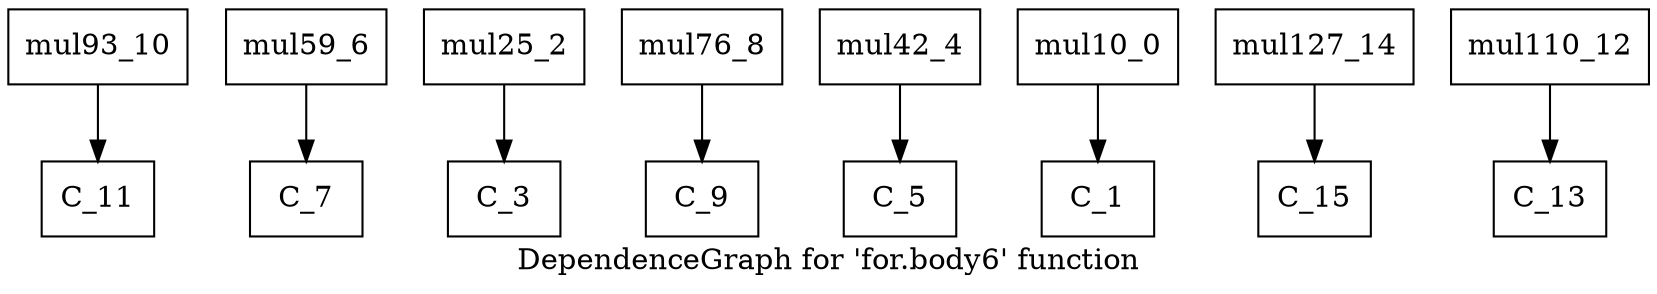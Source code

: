 digraph G {
	label="DependenceGraph for 'for.body6' function";
	Node0x8a4d9a8[shape=record,label="{mul93_10}"];
	Node0x8a4d9a8 -> Node0x8a50190;
	Node0x8a4de90[shape=record,label="{mul59_6}"];
	Node0x8a4de90 -> Node0x8a54170;
	Node0x8a4e580[shape=record,label="{C_3}"];
	Node0x8a4e8d0[shape=record,label="{C_9}"];
	Node0x8a4f080[shape=record,label="{mul25_2}"];
	Node0x8a4f080 -> Node0x8a4e580;
	Node0x8a4f5c0[shape=record,label="{C_5}"];
	Node0x8a4fb38[shape=record,label="{C_1}"];
	Node0x8a50038[shape=record,label="{mul42_4}"];
	Node0x8a50038 -> Node0x8a4f5c0;
	Node0x8a50190[shape=record,label="{C_11}"];
	Node0x8a50fc0[shape=record,label="{mul76_8}"];
	Node0x8a50fc0 -> Node0x8a4e8d0;
	Node0x8a510f8[shape=record,label="{C_15}"];
	Node0x8a514e0[shape=record,label="{mul110_12}"];
	Node0x8a514e0 -> Node0x8a53fa0;
	Node0x8a52950[shape=record,label="{mul127_14}"];
	Node0x8a52950 -> Node0x8a510f8;
	Node0x8a529f8[shape=record,label="{mul10_0}"];
	Node0x8a529f8 -> Node0x8a4fb38;
	Node0x8a53fa0[shape=record,label="{C_13}"];
	Node0x8a54170[shape=record,label="{C_7}"];
}
